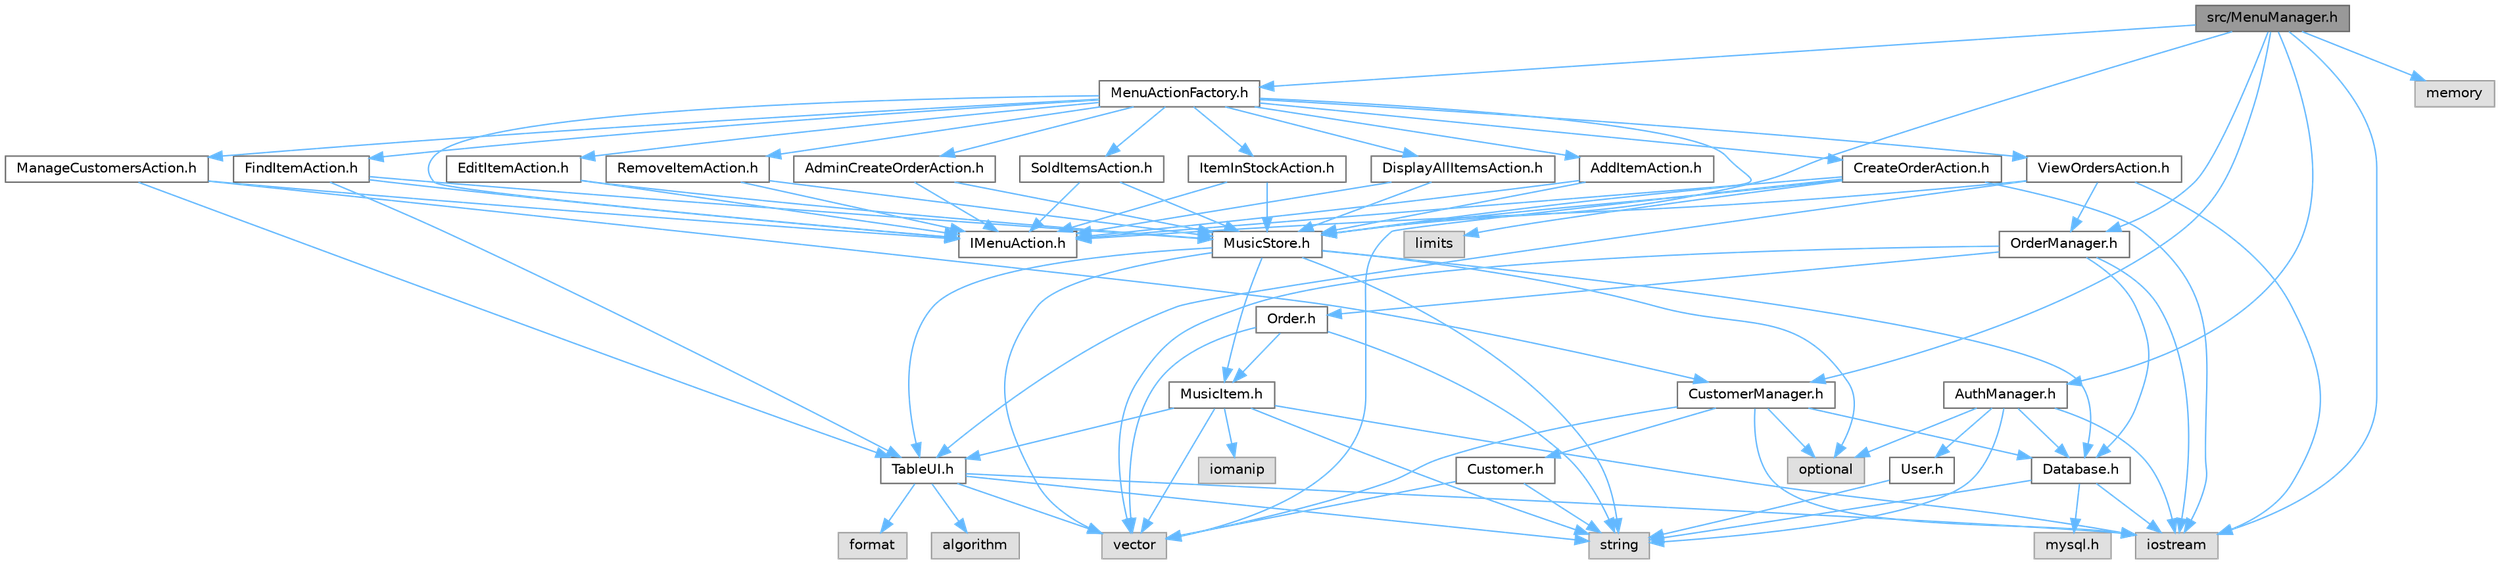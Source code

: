 digraph "src/MenuManager.h"
{
 // LATEX_PDF_SIZE
  bgcolor="transparent";
  edge [fontname=Helvetica,fontsize=10,labelfontname=Helvetica,labelfontsize=10];
  node [fontname=Helvetica,fontsize=10,shape=box,height=0.2,width=0.4];
  Node1 [id="Node000001",label="src/MenuManager.h",height=0.2,width=0.4,color="gray40", fillcolor="grey60", style="filled", fontcolor="black",tooltip="Định nghĩa lớp MenuManager để quản lý các menu và xử lý tương tác của người dùng trong ứng dụng cửa h..."];
  Node1 -> Node2 [id="edge1_Node000001_Node000002",color="steelblue1",style="solid",tooltip=" "];
  Node2 [id="Node000002",label="AuthManager.h",height=0.2,width=0.4,color="grey40", fillcolor="white", style="filled",URL="$_auth_manager_8h.html",tooltip="Định nghĩa lớp AuthManager để xử lý xác thực và đăng ký người dùng."];
  Node2 -> Node3 [id="edge2_Node000002_Node000003",color="steelblue1",style="solid",tooltip=" "];
  Node3 [id="Node000003",label="Database.h",height=0.2,width=0.4,color="grey40", fillcolor="white", style="filled",URL="$_database_8h.html",tooltip="Định nghĩa lớp Database để quản lý kết nối và truy vấn MySQL trong ứng dụng."];
  Node3 -> Node4 [id="edge3_Node000003_Node000004",color="steelblue1",style="solid",tooltip=" "];
  Node4 [id="Node000004",label="mysql.h",height=0.2,width=0.4,color="grey60", fillcolor="#E0E0E0", style="filled",tooltip=" "];
  Node3 -> Node5 [id="edge4_Node000003_Node000005",color="steelblue1",style="solid",tooltip=" "];
  Node5 [id="Node000005",label="iostream",height=0.2,width=0.4,color="grey60", fillcolor="#E0E0E0", style="filled",tooltip=" "];
  Node3 -> Node6 [id="edge5_Node000003_Node000006",color="steelblue1",style="solid",tooltip=" "];
  Node6 [id="Node000006",label="string",height=0.2,width=0.4,color="grey60", fillcolor="#E0E0E0", style="filled",tooltip=" "];
  Node2 -> Node7 [id="edge6_Node000002_Node000007",color="steelblue1",style="solid",tooltip=" "];
  Node7 [id="Node000007",label="User.h",height=0.2,width=0.4,color="grey40", fillcolor="white", style="filled",URL="$_user_8h.html",tooltip="Định nghĩa lớp User để đại diện cho người dùng trong hệ thống."];
  Node7 -> Node6 [id="edge7_Node000007_Node000006",color="steelblue1",style="solid",tooltip=" "];
  Node2 -> Node8 [id="edge8_Node000002_Node000008",color="steelblue1",style="solid",tooltip=" "];
  Node8 [id="Node000008",label="optional",height=0.2,width=0.4,color="grey60", fillcolor="#E0E0E0", style="filled",tooltip=" "];
  Node2 -> Node6 [id="edge9_Node000002_Node000006",color="steelblue1",style="solid",tooltip=" "];
  Node2 -> Node5 [id="edge10_Node000002_Node000005",color="steelblue1",style="solid",tooltip=" "];
  Node1 -> Node9 [id="edge11_Node000001_Node000009",color="steelblue1",style="solid",tooltip=" "];
  Node9 [id="Node000009",label="MenuActionFactory.h",height=0.2,width=0.4,color="grey40", fillcolor="white", style="filled",URL="$_menu_action_factory_8h.html",tooltip="Định nghĩa lớp MenuActionFactory để tạo các đối tượng hành động tương ứng với lựa chọn menu của người..."];
  Node9 -> Node10 [id="edge12_Node000009_Node000010",color="steelblue1",style="solid",tooltip=" "];
  Node10 [id="Node000010",label="IMenuAction.h",height=0.2,width=0.4,color="grey40", fillcolor="white", style="filled",URL="$_i_menu_action_8h.html",tooltip="Định nghĩa giao diện IMenuAction cho các hành động trong menu của ứng dụng cửa hàng âm nhạc."];
  Node9 -> Node11 [id="edge13_Node000009_Node000011",color="steelblue1",style="solid",tooltip=" "];
  Node11 [id="Node000011",label="CreateOrderAction.h",height=0.2,width=0.4,color="grey40", fillcolor="white", style="filled",URL="$_create_order_action_8h.html",tooltip="Định nghĩa lớp CreateOrderAction cho phép người dùng tạo đơn hàng mới."];
  Node11 -> Node10 [id="edge14_Node000011_Node000010",color="steelblue1",style="solid",tooltip=" "];
  Node11 -> Node12 [id="edge15_Node000011_Node000012",color="steelblue1",style="solid",tooltip=" "];
  Node12 [id="Node000012",label="MusicStore.h",height=0.2,width=0.4,color="grey40", fillcolor="white", style="filled",URL="$_music_store_8h.html",tooltip="Định nghĩa lớp MusicStore để quản lý các mặt hàng âm nhạc trong cửa hàng."];
  Node12 -> Node13 [id="edge16_Node000012_Node000013",color="steelblue1",style="solid",tooltip=" "];
  Node13 [id="Node000013",label="MusicItem.h",height=0.2,width=0.4,color="grey40", fillcolor="white", style="filled",URL="$_music_item_8h.html",tooltip="Định nghĩa lớp MusicItem để đại diện cho một mặt hàng âm nhạc trong cửa hàng."];
  Node13 -> Node6 [id="edge17_Node000013_Node000006",color="steelblue1",style="solid",tooltip=" "];
  Node13 -> Node5 [id="edge18_Node000013_Node000005",color="steelblue1",style="solid",tooltip=" "];
  Node13 -> Node14 [id="edge19_Node000013_Node000014",color="steelblue1",style="solid",tooltip=" "];
  Node14 [id="Node000014",label="iomanip",height=0.2,width=0.4,color="grey60", fillcolor="#E0E0E0", style="filled",tooltip=" "];
  Node13 -> Node15 [id="edge20_Node000013_Node000015",color="steelblue1",style="solid",tooltip=" "];
  Node15 [id="Node000015",label="vector",height=0.2,width=0.4,color="grey60", fillcolor="#E0E0E0", style="filled",tooltip=" "];
  Node13 -> Node16 [id="edge21_Node000013_Node000016",color="steelblue1",style="solid",tooltip=" "];
  Node16 [id="Node000016",label="TableUI.h",height=0.2,width=0.4,color="grey40", fillcolor="white", style="filled",URL="$_table_u_i_8h.html",tooltip="Định nghĩa lớp TableUI để hiển thị dữ liệu dạng bảng trong giao diện dòng lệnh."];
  Node16 -> Node5 [id="edge22_Node000016_Node000005",color="steelblue1",style="solid",tooltip=" "];
  Node16 -> Node15 [id="edge23_Node000016_Node000015",color="steelblue1",style="solid",tooltip=" "];
  Node16 -> Node6 [id="edge24_Node000016_Node000006",color="steelblue1",style="solid",tooltip=" "];
  Node16 -> Node17 [id="edge25_Node000016_Node000017",color="steelblue1",style="solid",tooltip=" "];
  Node17 [id="Node000017",label="format",height=0.2,width=0.4,color="grey60", fillcolor="#E0E0E0", style="filled",tooltip=" "];
  Node16 -> Node18 [id="edge26_Node000016_Node000018",color="steelblue1",style="solid",tooltip=" "];
  Node18 [id="Node000018",label="algorithm",height=0.2,width=0.4,color="grey60", fillcolor="#E0E0E0", style="filled",tooltip=" "];
  Node12 -> Node3 [id="edge27_Node000012_Node000003",color="steelblue1",style="solid",tooltip=" "];
  Node12 -> Node16 [id="edge28_Node000012_Node000016",color="steelblue1",style="solid",tooltip=" "];
  Node12 -> Node15 [id="edge29_Node000012_Node000015",color="steelblue1",style="solid",tooltip=" "];
  Node12 -> Node6 [id="edge30_Node000012_Node000006",color="steelblue1",style="solid",tooltip=" "];
  Node12 -> Node8 [id="edge31_Node000012_Node000008",color="steelblue1",style="solid",tooltip=" "];
  Node11 -> Node5 [id="edge32_Node000011_Node000005",color="steelblue1",style="solid",tooltip=" "];
  Node11 -> Node15 [id="edge33_Node000011_Node000015",color="steelblue1",style="solid",tooltip=" "];
  Node11 -> Node19 [id="edge34_Node000011_Node000019",color="steelblue1",style="solid",tooltip=" "];
  Node19 [id="Node000019",label="limits",height=0.2,width=0.4,color="grey60", fillcolor="#E0E0E0", style="filled",tooltip=" "];
  Node9 -> Node20 [id="edge35_Node000009_Node000020",color="steelblue1",style="solid",tooltip=" "];
  Node20 [id="Node000020",label="FindItemAction.h",height=0.2,width=0.4,color="grey40", fillcolor="white", style="filled",URL="$_find_item_action_8h.html",tooltip="Định nghĩa lớp FindItemAction để tìm kiếm và hiển thị thông tin mặt hàng âm nhạc trong cửa hàng."];
  Node20 -> Node10 [id="edge36_Node000020_Node000010",color="steelblue1",style="solid",tooltip=" "];
  Node20 -> Node12 [id="edge37_Node000020_Node000012",color="steelblue1",style="solid",tooltip=" "];
  Node20 -> Node16 [id="edge38_Node000020_Node000016",color="steelblue1",style="solid",tooltip=" "];
  Node9 -> Node21 [id="edge39_Node000009_Node000021",color="steelblue1",style="solid",tooltip=" "];
  Node21 [id="Node000021",label="SoldItemsAction.h",height=0.2,width=0.4,color="grey40", fillcolor="white", style="filled",URL="$_sold_items_action_8h.html",tooltip="Định nghĩa lớp SoldItemsAction để xử lý hành động hiển thị các mặt hàng đã bán."];
  Node21 -> Node10 [id="edge40_Node000021_Node000010",color="steelblue1",style="solid",tooltip=" "];
  Node21 -> Node12 [id="edge41_Node000021_Node000012",color="steelblue1",style="solid",tooltip=" "];
  Node9 -> Node22 [id="edge42_Node000009_Node000022",color="steelblue1",style="solid",tooltip=" "];
  Node22 [id="Node000022",label="ItemInStockAction.h",height=0.2,width=0.4,color="grey40", fillcolor="white", style="filled",URL="$_item_in_stock_action_8h.html",tooltip="Định nghĩa lớp ItemInStockAction để hiển thị số lượng mặt hàng âm nhạc có sẵn trong kho."];
  Node22 -> Node10 [id="edge43_Node000022_Node000010",color="steelblue1",style="solid",tooltip=" "];
  Node22 -> Node12 [id="edge44_Node000022_Node000012",color="steelblue1",style="solid",tooltip=" "];
  Node9 -> Node23 [id="edge45_Node000009_Node000023",color="steelblue1",style="solid",tooltip=" "];
  Node23 [id="Node000023",label="DisplayAllItemsAction.h",height=0.2,width=0.4,color="grey40", fillcolor="white", style="filled",URL="$_display_all_items_action_8h.html",tooltip="Định nghĩa lớp DisplayAllItemsAction để hiển thị tất cả các mặt hàng âm nhạc trong cửa hàng."];
  Node23 -> Node10 [id="edge46_Node000023_Node000010",color="steelblue1",style="solid",tooltip=" "];
  Node23 -> Node12 [id="edge47_Node000023_Node000012",color="steelblue1",style="solid",tooltip=" "];
  Node9 -> Node24 [id="edge48_Node000009_Node000024",color="steelblue1",style="solid",tooltip=" "];
  Node24 [id="Node000024",label="AddItemAction.h",height=0.2,width=0.4,color="grey40", fillcolor="white", style="filled",URL="$_add_item_action_8h.html",tooltip="Định nghĩa lớp AddItemAction thực hiện hành động thêm mặt hàng âm nhạc vào cửa hàng."];
  Node24 -> Node10 [id="edge49_Node000024_Node000010",color="steelblue1",style="solid",tooltip=" "];
  Node24 -> Node12 [id="edge50_Node000024_Node000012",color="steelblue1",style="solid",tooltip=" "];
  Node9 -> Node25 [id="edge51_Node000009_Node000025",color="steelblue1",style="solid",tooltip=" "];
  Node25 [id="Node000025",label="EditItemAction.h",height=0.2,width=0.4,color="grey40", fillcolor="white", style="filled",URL="$_edit_item_action_8h.html",tooltip="Định nghĩa lớp EditItemAction để chỉnh sửa thông tin mặt hàng âm nhạc trong cửa hàng."];
  Node25 -> Node10 [id="edge52_Node000025_Node000010",color="steelblue1",style="solid",tooltip=" "];
  Node25 -> Node12 [id="edge53_Node000025_Node000012",color="steelblue1",style="solid",tooltip=" "];
  Node9 -> Node26 [id="edge54_Node000009_Node000026",color="steelblue1",style="solid",tooltip=" "];
  Node26 [id="Node000026",label="RemoveItemAction.h",height=0.2,width=0.4,color="grey40", fillcolor="white", style="filled",URL="$_remove_item_action_8h.html",tooltip="Định nghĩa lớp RemoveItemAction để xử lý hành động xóa mặt hàng khỏi cửa hàng âm nhạc."];
  Node26 -> Node10 [id="edge55_Node000026_Node000010",color="steelblue1",style="solid",tooltip=" "];
  Node26 -> Node12 [id="edge56_Node000026_Node000012",color="steelblue1",style="solid",tooltip=" "];
  Node9 -> Node12 [id="edge57_Node000009_Node000012",color="steelblue1",style="solid",tooltip=" "];
  Node9 -> Node27 [id="edge58_Node000009_Node000027",color="steelblue1",style="solid",tooltip=" "];
  Node27 [id="Node000027",label="ViewOrdersAction.h",height=0.2,width=0.4,color="grey40", fillcolor="white", style="filled",URL="$_view_orders_action_8h.html",tooltip="Định nghĩa lớp ViewOrdersAction để xử lý hành động hiển thị danh sách đơn hàng."];
  Node27 -> Node10 [id="edge59_Node000027_Node000010",color="steelblue1",style="solid",tooltip=" "];
  Node27 -> Node28 [id="edge60_Node000027_Node000028",color="steelblue1",style="solid",tooltip=" "];
  Node28 [id="Node000028",label="OrderManager.h",height=0.2,width=0.4,color="grey40", fillcolor="white", style="filled",URL="$_order_manager_8h.html",tooltip="Định nghĩa lớp OrderManager để quản lý các đơn hàng trong hệ thống."];
  Node28 -> Node29 [id="edge61_Node000028_Node000029",color="steelblue1",style="solid",tooltip=" "];
  Node29 [id="Node000029",label="Order.h",height=0.2,width=0.4,color="grey40", fillcolor="white", style="filled",URL="$_order_8h.html",tooltip="Định nghĩa lớp Order quản lý đơn hàng trong cửa hàng âm nhạc."];
  Node29 -> Node6 [id="edge62_Node000029_Node000006",color="steelblue1",style="solid",tooltip=" "];
  Node29 -> Node15 [id="edge63_Node000029_Node000015",color="steelblue1",style="solid",tooltip=" "];
  Node29 -> Node13 [id="edge64_Node000029_Node000013",color="steelblue1",style="solid",tooltip=" "];
  Node28 -> Node3 [id="edge65_Node000028_Node000003",color="steelblue1",style="solid",tooltip=" "];
  Node28 -> Node15 [id="edge66_Node000028_Node000015",color="steelblue1",style="solid",tooltip=" "];
  Node28 -> Node5 [id="edge67_Node000028_Node000005",color="steelblue1",style="solid",tooltip=" "];
  Node27 -> Node16 [id="edge68_Node000027_Node000016",color="steelblue1",style="solid",tooltip=" "];
  Node27 -> Node5 [id="edge69_Node000027_Node000005",color="steelblue1",style="solid",tooltip=" "];
  Node9 -> Node30 [id="edge70_Node000009_Node000030",color="steelblue1",style="solid",tooltip=" "];
  Node30 [id="Node000030",label="ManageCustomersAction.h",height=0.2,width=0.4,color="grey40", fillcolor="white", style="filled",URL="$_manage_customers_action_8h.html",tooltip="Định nghĩa lớp ManageCustomersAction để quản lý thông tin khách hàng trong cửa hàng âm nhạc."];
  Node30 -> Node10 [id="edge71_Node000030_Node000010",color="steelblue1",style="solid",tooltip=" "];
  Node30 -> Node31 [id="edge72_Node000030_Node000031",color="steelblue1",style="solid",tooltip=" "];
  Node31 [id="Node000031",label="CustomerManager.h",height=0.2,width=0.4,color="grey40", fillcolor="white", style="filled",URL="$_customer_manager_8h.html",tooltip="Định nghĩa lớp CustomerManager để quản lý thông tin khách hàng trong hệ thống."];
  Node31 -> Node32 [id="edge73_Node000031_Node000032",color="steelblue1",style="solid",tooltip=" "];
  Node32 [id="Node000032",label="Customer.h",height=0.2,width=0.4,color="grey40", fillcolor="white", style="filled",URL="$_customer_8h.html",tooltip="Định nghĩa lớp Customer đại diện cho thông tin khách hàng trong hệ thống."];
  Node32 -> Node6 [id="edge74_Node000032_Node000006",color="steelblue1",style="solid",tooltip=" "];
  Node32 -> Node15 [id="edge75_Node000032_Node000015",color="steelblue1",style="solid",tooltip=" "];
  Node31 -> Node3 [id="edge76_Node000031_Node000003",color="steelblue1",style="solid",tooltip=" "];
  Node31 -> Node15 [id="edge77_Node000031_Node000015",color="steelblue1",style="solid",tooltip=" "];
  Node31 -> Node8 [id="edge78_Node000031_Node000008",color="steelblue1",style="solid",tooltip=" "];
  Node31 -> Node5 [id="edge79_Node000031_Node000005",color="steelblue1",style="solid",tooltip=" "];
  Node30 -> Node16 [id="edge80_Node000030_Node000016",color="steelblue1",style="solid",tooltip=" "];
  Node9 -> Node33 [id="edge81_Node000009_Node000033",color="steelblue1",style="solid",tooltip=" "];
  Node33 [id="Node000033",label="AdminCreateOrderAction.h",height=0.2,width=0.4,color="grey40", fillcolor="white", style="filled",URL="$_admin_create_order_action_8h.html",tooltip=" "];
  Node33 -> Node10 [id="edge82_Node000033_Node000010",color="steelblue1",style="solid",tooltip=" "];
  Node33 -> Node12 [id="edge83_Node000033_Node000012",color="steelblue1",style="solid",tooltip=" "];
  Node1 -> Node12 [id="edge84_Node000001_Node000012",color="steelblue1",style="solid",tooltip=" "];
  Node1 -> Node31 [id="edge85_Node000001_Node000031",color="steelblue1",style="solid",tooltip=" "];
  Node1 -> Node28 [id="edge86_Node000001_Node000028",color="steelblue1",style="solid",tooltip=" "];
  Node1 -> Node34 [id="edge87_Node000001_Node000034",color="steelblue1",style="solid",tooltip=" "];
  Node34 [id="Node000034",label="memory",height=0.2,width=0.4,color="grey60", fillcolor="#E0E0E0", style="filled",tooltip=" "];
  Node1 -> Node5 [id="edge88_Node000001_Node000005",color="steelblue1",style="solid",tooltip=" "];
}
